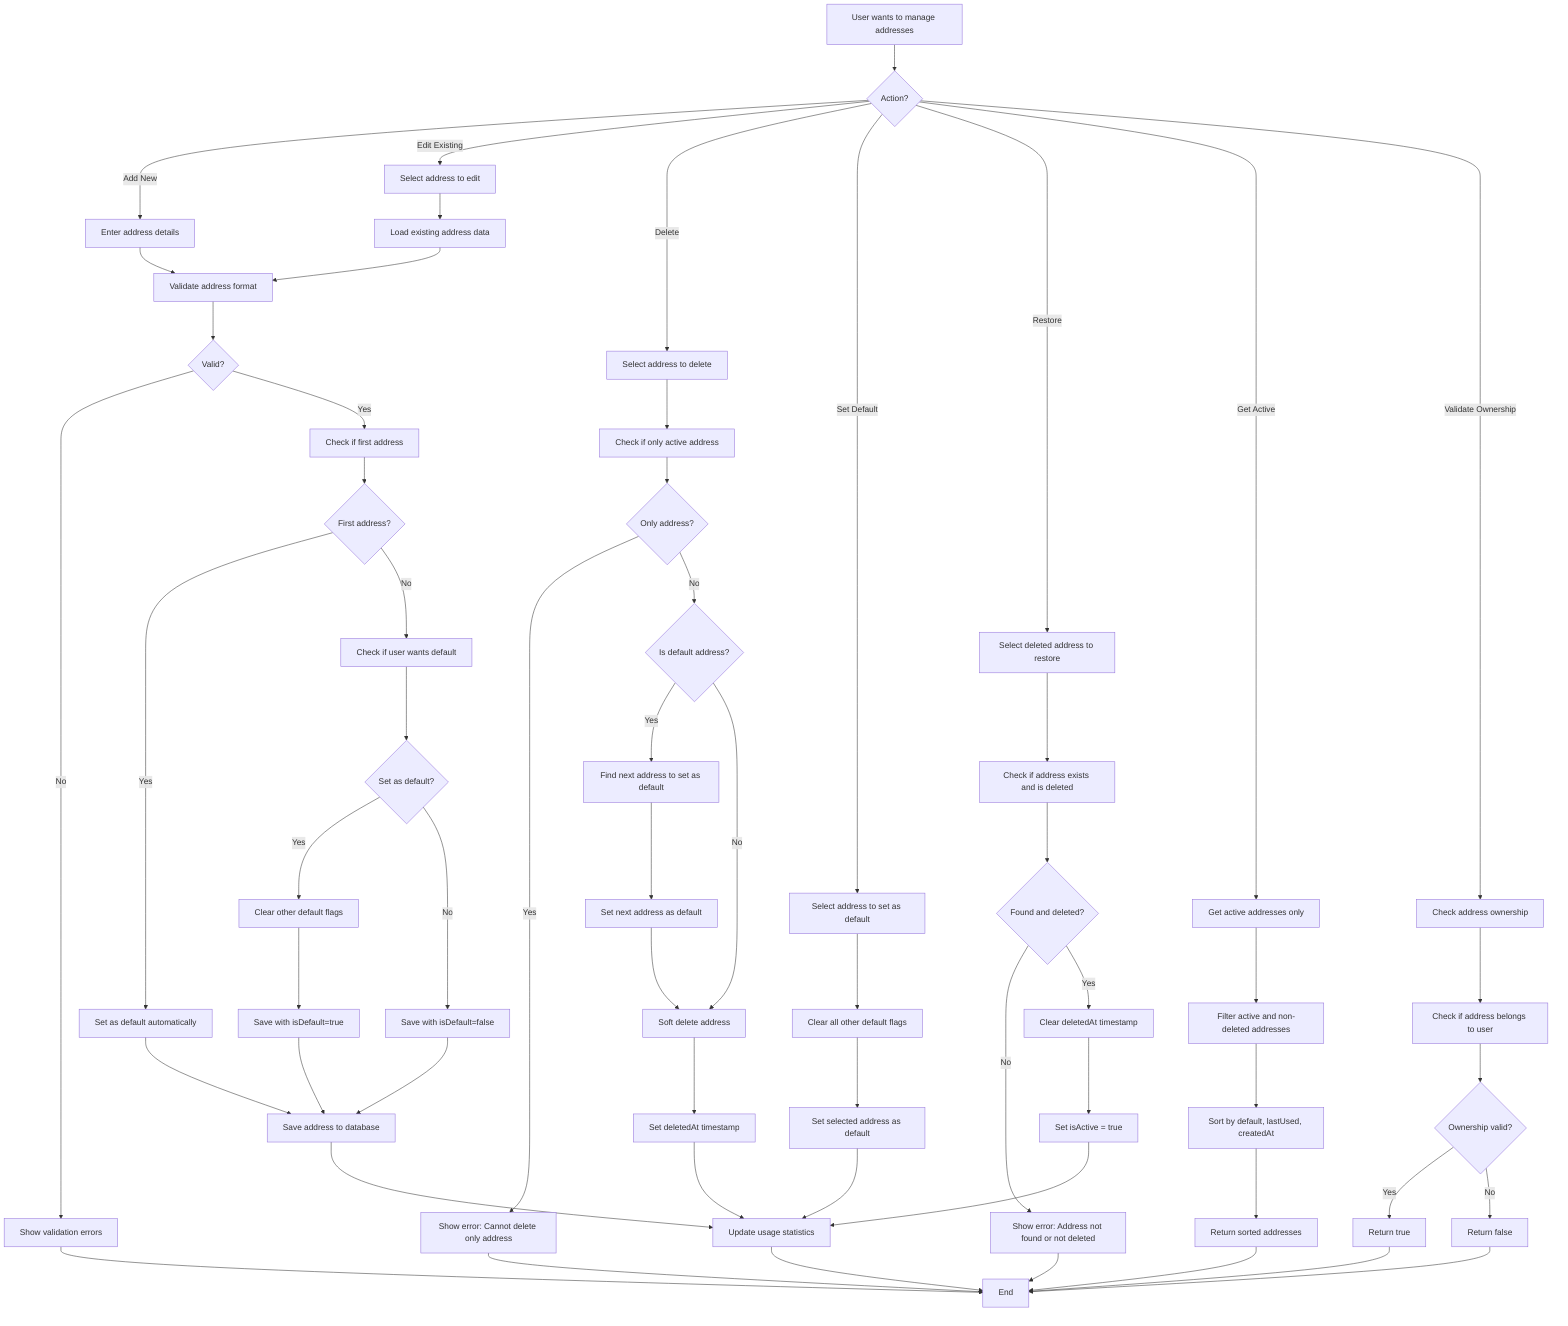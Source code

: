 %% Address Management Flow - Complete Implementation
%% View at https://mermaid.live
flowchart TD
  A[User wants to manage addresses] --> B{Action?}
  B -->|Add New| C[Enter address details]
  B -->|Edit Existing| D[Select address to edit]
  B -->|Delete| E[Select address to delete]
  B -->|Set Default| F[Select address to set as default]
  B -->|Restore| G[Select deleted address to restore]
  B -->|Get Active| H[Get active addresses only]
  B -->|Validate Ownership| I[Check address ownership]
  
  %% Add New Address Flow
  C --> K[Validate address format]
  K --> L{Valid?}
  L -->|No| M[Show validation errors]
  L -->|Yes| N[Check if first address]
  N --> O{First address?}
  O -->|Yes| P[Set as default automatically]
  O -->|No| Q[Check if user wants default]
  Q --> R{Set as default?}
  R -->|Yes| S[Clear other default flags]
  R -->|No| T[Save with isDefault=false]
  S --> U[Save with isDefault=true]
  T --> V[Save address to database]
  U --> V
  P --> V
  V --> W[Update usage statistics]
  
  %% Edit Address Flow
  D --> X[Load existing address data]
  X --> K
  
  %% Delete Address Flow
  E --> Y[Check if only active address]
  Y --> Z{Only address?}
  Z -->|Yes| AA[Show error: Cannot delete only address]
  Z -->|No| BB{Is default address?}
  BB -->|Yes| CC[Find next address to set as default]
  BB -->|No| DD[Soft delete address]
  CC --> EE[Set next address as default]
  EE --> DD
  DD --> FF[Set deletedAt timestamp]
  FF --> W
  
  %% Set Default Flow
  F --> GG[Clear all other default flags]
  GG --> HH[Set selected address as default]
  HH --> W
  
  %% Restore Address Flow
  G --> II[Check if address exists and is deleted]
  II --> JJ{Found and deleted?}
  JJ -->|No| KK[Show error: Address not found or not deleted]
  JJ -->|Yes| LL[Clear deletedAt timestamp]
  LL --> MM[Set isActive = true]
  MM --> W
  
  %% Get Active Addresses Flow
  H --> NN[Filter active and non-deleted addresses]
  NN --> OO[Sort by default, lastUsed, createdAt]
  OO --> PP[Return sorted addresses]
  
  %% Validate Ownership Flow
  I --> QQ[Check if address belongs to user]
  QQ --> RR{Ownership valid?}
  RR -->|Yes| SS[Return true]
  RR -->|No| TT[Return false]
  
  %% End points
  W --> WW[End]
  M --> WW
  AA --> WW
  KK --> WW
  PP --> WW
  SS --> WW
  TT --> WW